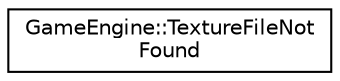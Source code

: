 digraph "Graphical Class Hierarchy"
{
  edge [fontname="Helvetica",fontsize="10",labelfontname="Helvetica",labelfontsize="10"];
  node [fontname="Helvetica",fontsize="10",shape=record];
  rankdir="LR";
  Node0 [label="GameEngine::TextureFileNot\lFound",height=0.2,width=0.4,color="black", fillcolor="white", style="filled",URL="$class_game_engine_1_1_texture_file_not_found.html"];
}
